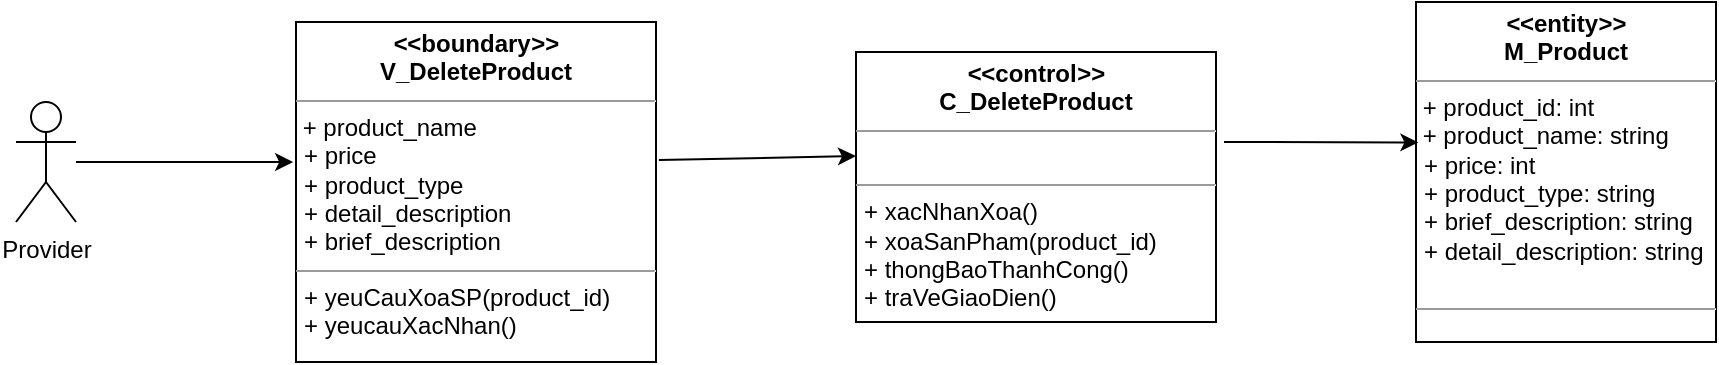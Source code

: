 <mxfile version="14.0.4" type="github">
  <diagram id="vo4pxGQF4mkmxWFb1wrV" name="Page-1">
    <mxGraphModel dx="1038" dy="548" grid="1" gridSize="10" guides="1" tooltips="1" connect="1" arrows="1" fold="1" page="1" pageScale="1" pageWidth="827" pageHeight="1169" math="0" shadow="0">
      <root>
        <mxCell id="0" />
        <mxCell id="1" parent="0" />
        <mxCell id="bvOYz8Wux1vd-rKvj6Pw-1" value="Provider" style="shape=umlActor;verticalLabelPosition=bottom;verticalAlign=top;html=1;" parent="1" vertex="1">
          <mxGeometry x="60" y="290" width="30" height="60" as="geometry" />
        </mxCell>
        <mxCell id="bvOYz8Wux1vd-rKvj6Pw-5" value="&lt;p style=&quot;margin: 0px ; margin-top: 4px ; text-align: center&quot;&gt;&lt;b&gt;&lt;i&gt;&amp;lt;&lt;/i&gt;&amp;lt;boundary&lt;i&gt;&amp;gt;&amp;gt;&lt;/i&gt;&lt;br&gt;V_DeleteProduct&lt;/b&gt;&lt;/p&gt;&lt;hr size=&quot;1&quot;&gt;&amp;nbsp;+ product_name&lt;br&gt;&lt;p style=&quot;margin: 0px ; margin-left: 4px&quot;&gt;+ price&lt;br&gt;&lt;/p&gt;&lt;p style=&quot;margin: 0px ; margin-left: 4px&quot;&gt;+ product_type&lt;br&gt;&lt;/p&gt;&lt;p style=&quot;margin: 0px ; margin-left: 4px&quot;&gt;+ detail_description&lt;br&gt;&lt;/p&gt;&lt;p style=&quot;margin: 0px ; margin-left: 4px&quot;&gt;+ brief_description&lt;br&gt;&lt;/p&gt;&lt;hr size=&quot;1&quot;&gt;&lt;p style=&quot;margin: 0px ; margin-left: 4px&quot;&gt;+ yeuCauXoaSP(product_id)&lt;br&gt;&lt;/p&gt;&lt;p style=&quot;margin: 0px ; margin-left: 4px&quot;&gt;+ yeucauXacNhan()&lt;/p&gt;" style="verticalAlign=top;align=left;overflow=fill;fontSize=12;fontFamily=Helvetica;html=1;" parent="1" vertex="1">
          <mxGeometry x="200" y="250" width="180" height="170" as="geometry" />
        </mxCell>
        <mxCell id="bvOYz8Wux1vd-rKvj6Pw-6" value="&lt;p style=&quot;margin: 0px ; margin-top: 4px ; text-align: center&quot;&gt;&lt;b&gt;&lt;i&gt;&amp;lt;&lt;/i&gt;&amp;lt;control&lt;i&gt;&amp;gt;&amp;gt;&lt;/i&gt;&lt;br&gt;C_DeleteProduct&lt;/b&gt;&lt;/p&gt;&lt;hr size=&quot;1&quot;&gt;&lt;br&gt;&lt;hr size=&quot;1&quot;&gt;&lt;p style=&quot;margin: 0px ; margin-left: 4px&quot;&gt;+ xacNhanXoa()&lt;/p&gt;&lt;p style=&quot;margin: 0px ; margin-left: 4px&quot;&gt;+ xoaSanPham(product_id)&lt;/p&gt;&lt;p style=&quot;margin: 0px ; margin-left: 4px&quot;&gt;+ thongBaoThanhCong()&lt;br&gt;+ traVeGiaoDien()&lt;/p&gt;" style="verticalAlign=top;align=left;overflow=fill;fontSize=12;fontFamily=Helvetica;html=1;" parent="1" vertex="1">
          <mxGeometry x="480" y="265" width="180" height="135" as="geometry" />
        </mxCell>
        <mxCell id="bvOYz8Wux1vd-rKvj6Pw-9" value="" style="endArrow=classic;html=1;exitX=1.008;exitY=0.406;exitDx=0;exitDy=0;exitPerimeter=0;" parent="1" source="bvOYz8Wux1vd-rKvj6Pw-5" edge="1">
          <mxGeometry width="50" height="50" relative="1" as="geometry">
            <mxPoint x="390" y="320" as="sourcePoint" />
            <mxPoint x="480" y="317" as="targetPoint" />
          </mxGeometry>
        </mxCell>
        <mxCell id="bvOYz8Wux1vd-rKvj6Pw-10" value="" style="endArrow=classic;html=1;entryX=-0.008;entryY=0.412;entryDx=0;entryDy=0;entryPerimeter=0;" parent="1" source="bvOYz8Wux1vd-rKvj6Pw-1" target="bvOYz8Wux1vd-rKvj6Pw-5" edge="1">
          <mxGeometry width="50" height="50" relative="1" as="geometry">
            <mxPoint x="390" y="320" as="sourcePoint" />
            <mxPoint x="440" y="270" as="targetPoint" />
          </mxGeometry>
        </mxCell>
        <mxCell id="bvOYz8Wux1vd-rKvj6Pw-11" value="&lt;p style=&quot;margin: 0px ; margin-top: 4px ; text-align: center&quot;&gt;&lt;b&gt;&lt;i&gt;&amp;lt;&lt;/i&gt;&amp;lt;entity&lt;i&gt;&amp;gt;&amp;gt;&lt;/i&gt;&lt;br&gt;M_Product&lt;/b&gt;&lt;/p&gt;&lt;hr size=&quot;1&quot;&gt;&lt;div&gt;&amp;nbsp;+ product_id: int&lt;br&gt;&lt;/div&gt;&lt;div&gt;&amp;nbsp;+ product_name: string&lt;br&gt;&lt;/div&gt;&lt;p style=&quot;margin: 0px ; margin-left: 4px&quot;&gt;+ price: int&lt;br&gt;&lt;/p&gt;&lt;p style=&quot;margin: 0px ; margin-left: 4px&quot;&gt;+ product_type: string&lt;br&gt;&lt;/p&gt;&lt;p style=&quot;margin: 0px ; margin-left: 4px&quot;&gt;+ brief_description: string&lt;br&gt;&lt;/p&gt;&lt;p style=&quot;margin: 0px ; margin-left: 4px&quot;&gt;+ detail_description: string&lt;br&gt;&lt;/p&gt;&amp;nbsp;&lt;br&gt;&lt;hr size=&quot;1&quot;&gt;&lt;p style=&quot;margin: 0px ; margin-left: 4px&quot;&gt;&lt;br&gt;&lt;br&gt;&lt;/p&gt;" style="verticalAlign=top;align=left;overflow=fill;fontSize=12;fontFamily=Helvetica;html=1;" parent="1" vertex="1">
          <mxGeometry x="760" y="240" width="150" height="170" as="geometry" />
        </mxCell>
        <mxCell id="bvOYz8Wux1vd-rKvj6Pw-16" value="" style="endArrow=classic;html=1;entryX=0.008;entryY=0.413;entryDx=0;entryDy=0;entryPerimeter=0;" parent="1" target="bvOYz8Wux1vd-rKvj6Pw-11" edge="1">
          <mxGeometry width="50" height="50" relative="1" as="geometry">
            <mxPoint x="664" y="310" as="sourcePoint" />
            <mxPoint x="640" y="270" as="targetPoint" />
          </mxGeometry>
        </mxCell>
      </root>
    </mxGraphModel>
  </diagram>
</mxfile>
